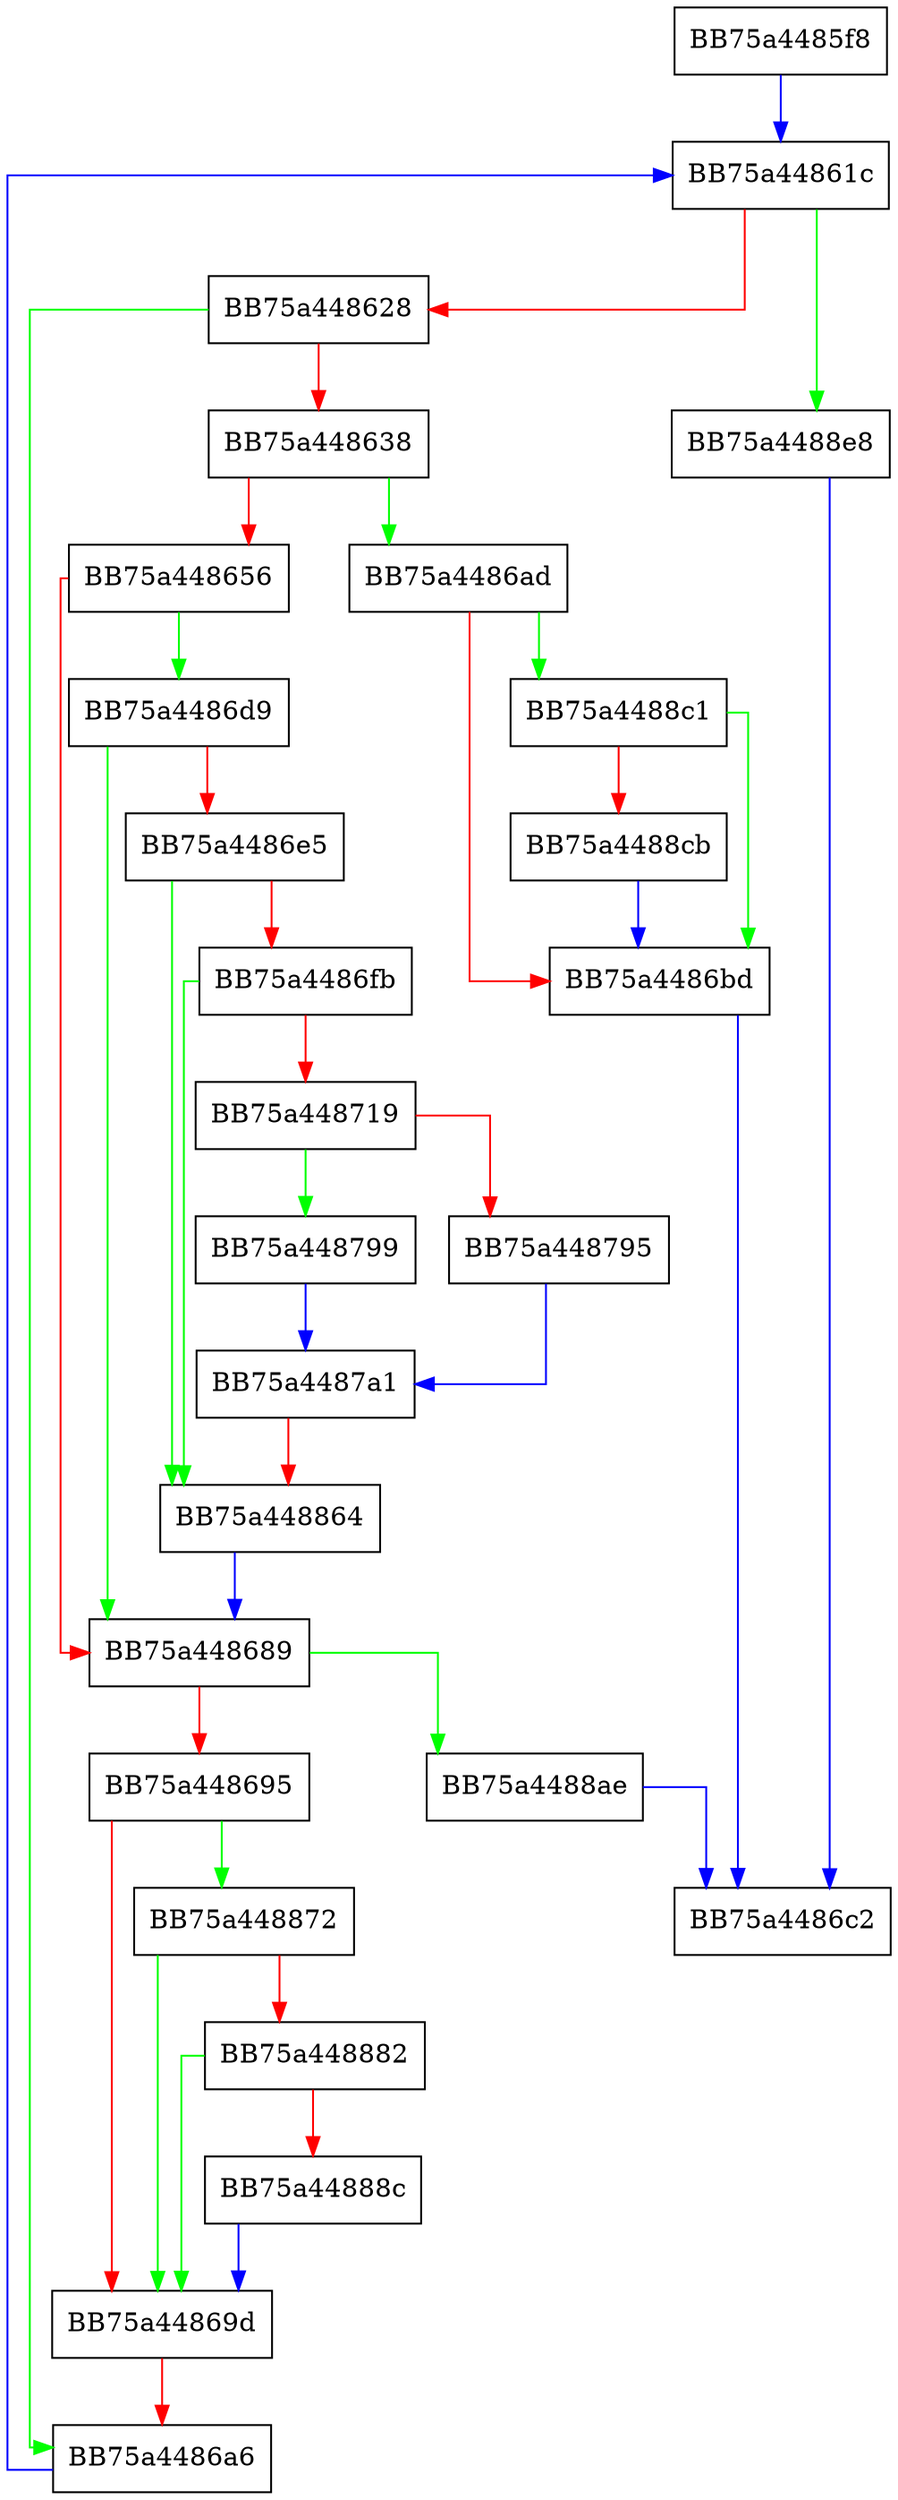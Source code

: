 digraph ResmgrQuickScan {
  node [shape="box"];
  graph [splines=ortho];
  BB75a4485f8 -> BB75a44861c [color="blue"];
  BB75a44861c -> BB75a4488e8 [color="green"];
  BB75a44861c -> BB75a448628 [color="red"];
  BB75a448628 -> BB75a4486a6 [color="green"];
  BB75a448628 -> BB75a448638 [color="red"];
  BB75a448638 -> BB75a4486ad [color="green"];
  BB75a448638 -> BB75a448656 [color="red"];
  BB75a448656 -> BB75a4486d9 [color="green"];
  BB75a448656 -> BB75a448689 [color="red"];
  BB75a448689 -> BB75a4488ae [color="green"];
  BB75a448689 -> BB75a448695 [color="red"];
  BB75a448695 -> BB75a448872 [color="green"];
  BB75a448695 -> BB75a44869d [color="red"];
  BB75a44869d -> BB75a4486a6 [color="red"];
  BB75a4486a6 -> BB75a44861c [color="blue"];
  BB75a4486ad -> BB75a4488c1 [color="green"];
  BB75a4486ad -> BB75a4486bd [color="red"];
  BB75a4486bd -> BB75a4486c2 [color="blue"];
  BB75a4486d9 -> BB75a448689 [color="green"];
  BB75a4486d9 -> BB75a4486e5 [color="red"];
  BB75a4486e5 -> BB75a448864 [color="green"];
  BB75a4486e5 -> BB75a4486fb [color="red"];
  BB75a4486fb -> BB75a448864 [color="green"];
  BB75a4486fb -> BB75a448719 [color="red"];
  BB75a448719 -> BB75a448799 [color="green"];
  BB75a448719 -> BB75a448795 [color="red"];
  BB75a448795 -> BB75a4487a1 [color="blue"];
  BB75a448799 -> BB75a4487a1 [color="blue"];
  BB75a4487a1 -> BB75a448864 [color="red"];
  BB75a448864 -> BB75a448689 [color="blue"];
  BB75a448872 -> BB75a44869d [color="green"];
  BB75a448872 -> BB75a448882 [color="red"];
  BB75a448882 -> BB75a44869d [color="green"];
  BB75a448882 -> BB75a44888c [color="red"];
  BB75a44888c -> BB75a44869d [color="blue"];
  BB75a4488ae -> BB75a4486c2 [color="blue"];
  BB75a4488c1 -> BB75a4486bd [color="green"];
  BB75a4488c1 -> BB75a4488cb [color="red"];
  BB75a4488cb -> BB75a4486bd [color="blue"];
  BB75a4488e8 -> BB75a4486c2 [color="blue"];
}